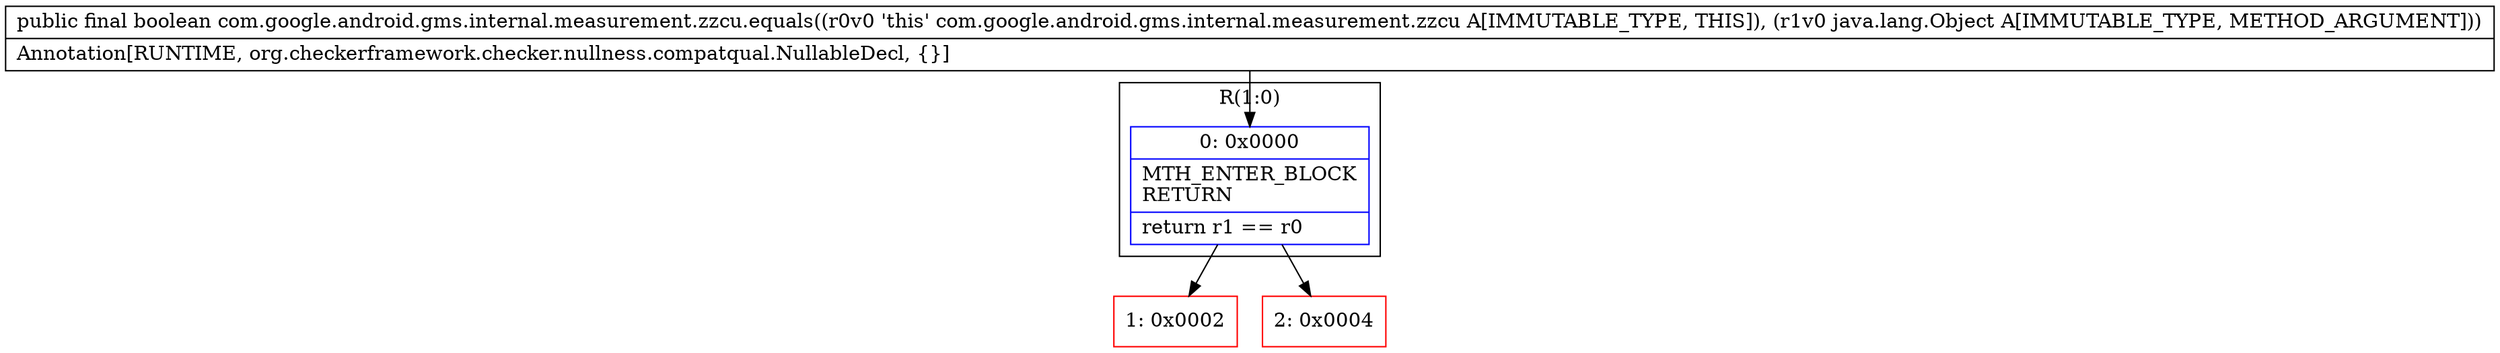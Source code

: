 digraph "CFG forcom.google.android.gms.internal.measurement.zzcu.equals(Ljava\/lang\/Object;)Z" {
subgraph cluster_Region_1910177470 {
label = "R(1:0)";
node [shape=record,color=blue];
Node_0 [shape=record,label="{0\:\ 0x0000|MTH_ENTER_BLOCK\lRETURN\l|return r1 == r0\l}"];
}
Node_1 [shape=record,color=red,label="{1\:\ 0x0002}"];
Node_2 [shape=record,color=red,label="{2\:\ 0x0004}"];
MethodNode[shape=record,label="{public final boolean com.google.android.gms.internal.measurement.zzcu.equals((r0v0 'this' com.google.android.gms.internal.measurement.zzcu A[IMMUTABLE_TYPE, THIS]), (r1v0 java.lang.Object A[IMMUTABLE_TYPE, METHOD_ARGUMENT]))  | Annotation[RUNTIME, org.checkerframework.checker.nullness.compatqual.NullableDecl, \{\}]\l}"];
MethodNode -> Node_0;
Node_0 -> Node_1;
Node_0 -> Node_2;
}

